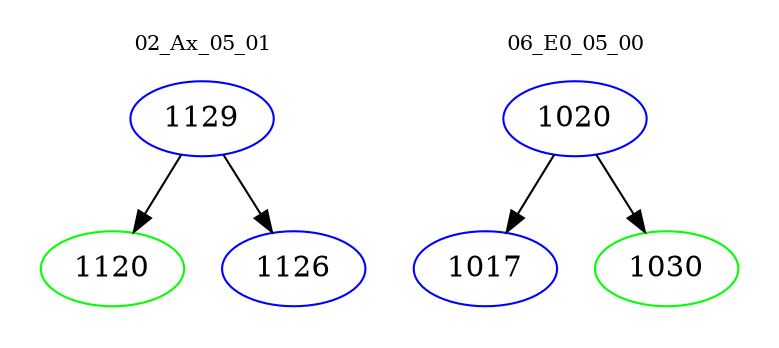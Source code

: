 digraph{
subgraph cluster_0 {
color = white
label = "02_Ax_05_01";
fontsize=10;
T0_1129 [label="1129", color="blue"]
T0_1129 -> T0_1120 [color="black"]
T0_1120 [label="1120", color="green"]
T0_1129 -> T0_1126 [color="black"]
T0_1126 [label="1126", color="blue"]
}
subgraph cluster_1 {
color = white
label = "06_E0_05_00";
fontsize=10;
T1_1020 [label="1020", color="blue"]
T1_1020 -> T1_1017 [color="black"]
T1_1017 [label="1017", color="blue"]
T1_1020 -> T1_1030 [color="black"]
T1_1030 [label="1030", color="green"]
}
}
